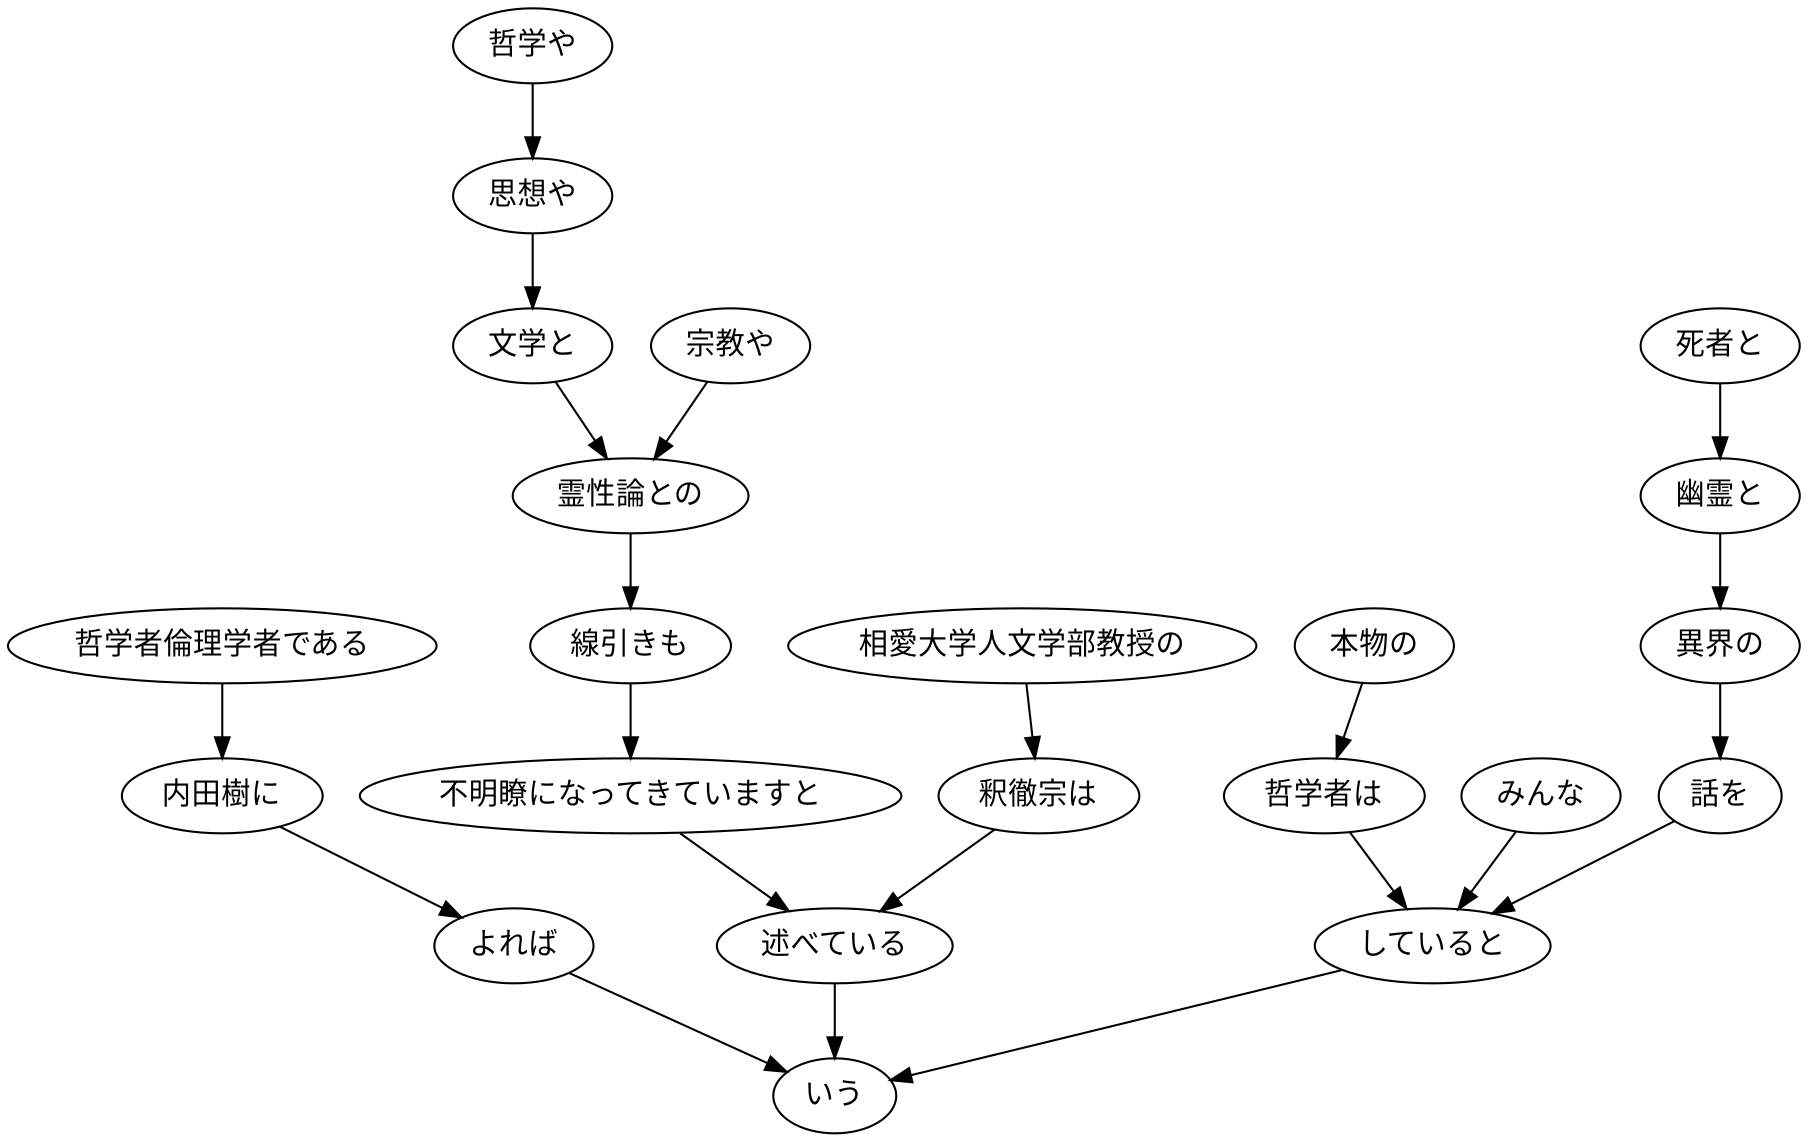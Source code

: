 // ans44
digraph {
	0 [label="相愛大学人文学部教授の"]
	1 [label="釈徹宗は"]
	0 -> 1
	1 [label="釈徹宗は"]
	9 [label="述べている"]
	1 -> 9
	2 [label="哲学や"]
	3 [label="思想や"]
	2 -> 3
	3 [label="思想や"]
	4 [label="文学と"]
	3 -> 4
	4 [label="文学と"]
	6 [label="霊性論との"]
	4 -> 6
	5 [label="宗教や"]
	6 [label="霊性論との"]
	5 -> 6
	6 [label="霊性論との"]
	7 [label="線引きも"]
	6 -> 7
	7 [label="線引きも"]
	8 [label="不明瞭になってきていますと"]
	7 -> 8
	8 [label="不明瞭になってきていますと"]
	9 [label="述べている"]
	8 -> 9
	9 [label="述べている"]
	21 [label="いう"]
	9 -> 21
	10 [label="哲学者倫理学者である"]
	11 [label="内田樹に"]
	10 -> 11
	11 [label="内田樹に"]
	12 [label="よれば"]
	11 -> 12
	12 [label="よれば"]
	21 [label="いう"]
	12 -> 21
	13 [label="本物の"]
	14 [label="哲学者は"]
	13 -> 14
	14 [label="哲学者は"]
	20 [label="していると"]
	14 -> 20
	15 [label="みんな"]
	20 [label="していると"]
	15 -> 20
	16 [label="死者と"]
	17 [label="幽霊と"]
	16 -> 17
	17 [label="幽霊と"]
	18 [label="異界の"]
	17 -> 18
	18 [label="異界の"]
	19 [label="話を"]
	18 -> 19
	19 [label="話を"]
	20 [label="していると"]
	19 -> 20
	20 [label="していると"]
	21 [label="いう"]
	20 -> 21
}
